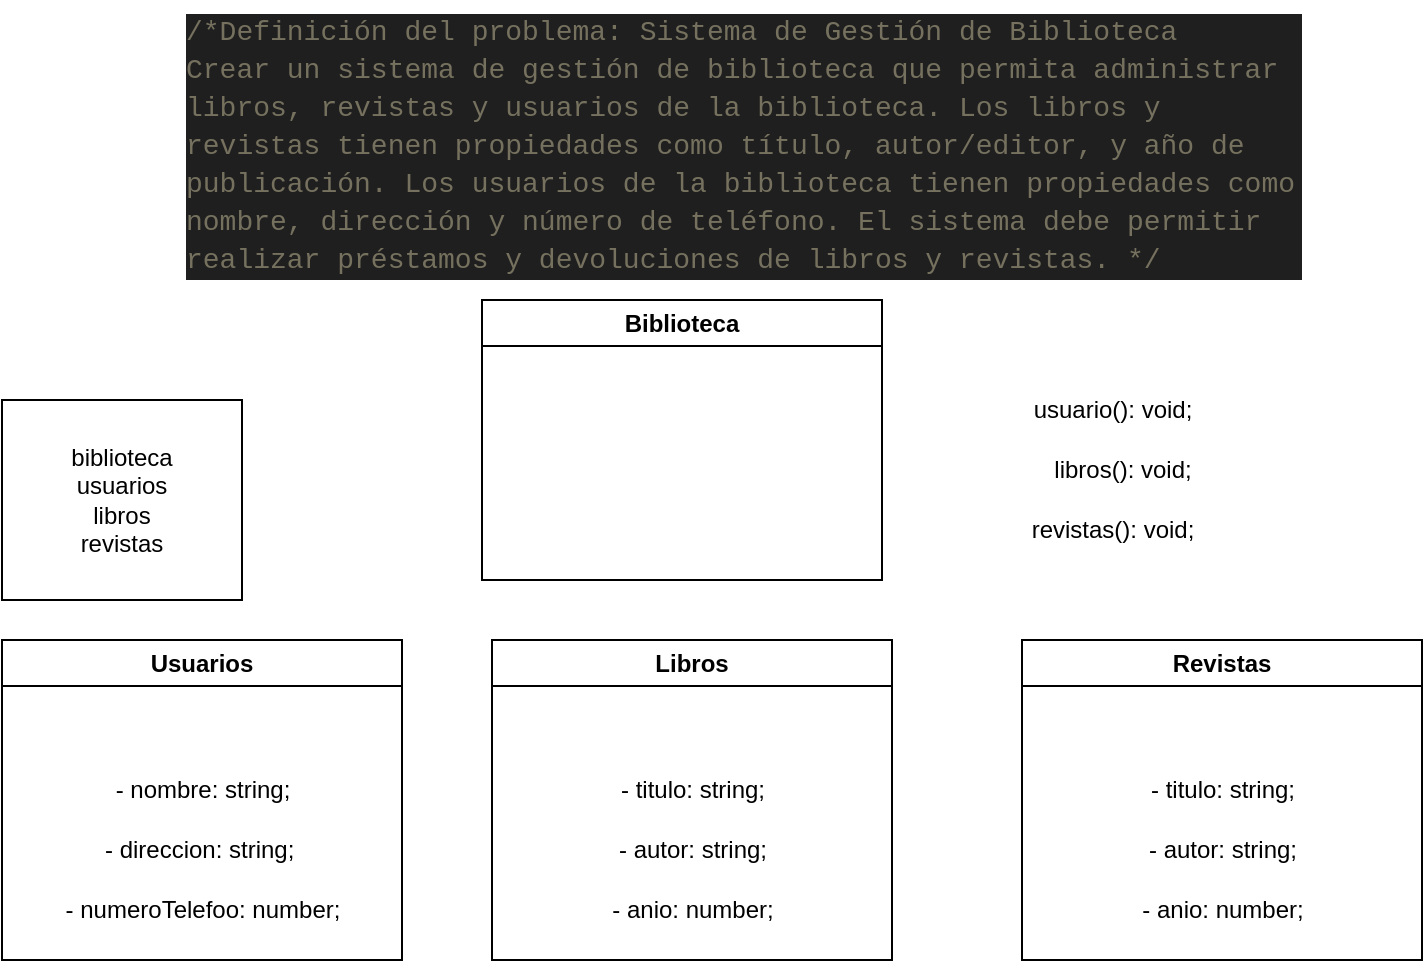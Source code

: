 <mxfile>
    <diagram id="fVyEBcq2I9s_V09cbrbK" name="Page-1">
        <mxGraphModel dx="896" dy="276" grid="1" gridSize="10" guides="1" tooltips="1" connect="1" arrows="1" fold="1" page="1" pageScale="1" pageWidth="850" pageHeight="1100" math="0" shadow="0">
            <root>
                <mxCell id="0"/>
                <mxCell id="1" parent="0"/>
                <mxCell id="2" value="&lt;div style=&quot;color: rgb(221, 221, 221); background-color: rgb(31, 31, 31); font-family: Consolas, &amp;quot;Courier New&amp;quot;, monospace; font-weight: normal; font-size: 14px; line-height: 19px;&quot;&gt;&lt;div&gt;&lt;span style=&quot;color: #75715e;&quot;&gt;/*Definición del problema: Sistema de Gestión de Biblioteca&lt;/span&gt;&lt;/div&gt;&lt;div&gt;&lt;span style=&quot;color: #75715e;&quot;&gt;Crear un sistema de gestión de biblioteca que permita administrar libros, revistas y usuarios de la biblioteca. Los libros y revistas tienen propiedades como título, autor/editor, y año de publicación. Los usuarios de la biblioteca tienen propiedades como nombre, dirección y número de teléfono. El sistema debe permitir realizar préstamos y devoluciones de libros y revistas. */&lt;/span&gt;&lt;/div&gt;&lt;/div&gt;" style="text;whiteSpace=wrap;html=1;" parent="1" vertex="1">
                    <mxGeometry x="170" width="560" height="160" as="geometry"/>
                </mxCell>
                <mxCell id="3" value="Biblioteca" style="swimlane;whiteSpace=wrap;html=1;startSize=23;" parent="1" vertex="1">
                    <mxGeometry x="320" y="150" width="200" height="140" as="geometry"/>
                </mxCell>
                <mxCell id="4" value="biblioteca&lt;br&gt;usuarios&lt;br&gt;libros &lt;br&gt;revistas" style="rounded=0;whiteSpace=wrap;html=1;" parent="1" vertex="1">
                    <mxGeometry x="80" y="200" width="120" height="100" as="geometry"/>
                </mxCell>
                <mxCell id="5" value="Usuarios" style="swimlane;whiteSpace=wrap;html=1;" parent="1" vertex="1">
                    <mxGeometry x="80" y="320" width="200" height="160" as="geometry"/>
                </mxCell>
                <mxCell id="11" value="- nombre: string;" style="text;html=1;align=center;verticalAlign=middle;resizable=0;points=[];autosize=1;strokeColor=none;fillColor=none;" parent="5" vertex="1">
                    <mxGeometry x="45" y="60" width="110" height="30" as="geometry"/>
                </mxCell>
                <mxCell id="14" value="- direccion: string;&amp;nbsp;" style="text;html=1;align=center;verticalAlign=middle;resizable=0;points=[];autosize=1;strokeColor=none;fillColor=none;" parent="5" vertex="1">
                    <mxGeometry x="40" y="90" width="120" height="30" as="geometry"/>
                </mxCell>
                <mxCell id="15" value="- numeroTelefoo: number;" style="text;html=1;align=center;verticalAlign=middle;resizable=0;points=[];autosize=1;strokeColor=none;fillColor=none;" parent="5" vertex="1">
                    <mxGeometry x="20" y="120" width="160" height="30" as="geometry"/>
                </mxCell>
                <mxCell id="12" value="Libros" style="swimlane;whiteSpace=wrap;html=1;" parent="1" vertex="1">
                    <mxGeometry x="325" y="320" width="200" height="160" as="geometry"/>
                </mxCell>
                <mxCell id="16" value="- titulo: string;" style="text;html=1;align=center;verticalAlign=middle;resizable=0;points=[];autosize=1;strokeColor=none;fillColor=none;" parent="12" vertex="1">
                    <mxGeometry x="50" y="60" width="100" height="30" as="geometry"/>
                </mxCell>
                <mxCell id="17" value="- anio: number;" style="text;html=1;align=center;verticalAlign=middle;resizable=0;points=[];autosize=1;strokeColor=none;fillColor=none;" parent="12" vertex="1">
                    <mxGeometry x="50" y="120" width="100" height="30" as="geometry"/>
                </mxCell>
                <mxCell id="18" value="- autor: string;" style="text;html=1;align=center;verticalAlign=middle;resizable=0;points=[];autosize=1;strokeColor=none;fillColor=none;" parent="12" vertex="1">
                    <mxGeometry x="50" y="90" width="100" height="30" as="geometry"/>
                </mxCell>
                <mxCell id="13" value="Revistas" style="swimlane;whiteSpace=wrap;html=1;" parent="1" vertex="1">
                    <mxGeometry x="590" y="320" width="200" height="160" as="geometry"/>
                </mxCell>
                <mxCell id="19" value="- titulo: string;" style="text;html=1;align=center;verticalAlign=middle;resizable=0;points=[];autosize=1;strokeColor=none;fillColor=none;" parent="13" vertex="1">
                    <mxGeometry x="50" y="60" width="100" height="30" as="geometry"/>
                </mxCell>
                <mxCell id="21" value="- autor: string;" style="text;html=1;align=center;verticalAlign=middle;resizable=0;points=[];autosize=1;strokeColor=none;fillColor=none;" parent="13" vertex="1">
                    <mxGeometry x="50" y="90" width="100" height="30" as="geometry"/>
                </mxCell>
                <mxCell id="22" value="- anio: number;" style="text;html=1;align=center;verticalAlign=middle;resizable=0;points=[];autosize=1;strokeColor=none;fillColor=none;" parent="13" vertex="1">
                    <mxGeometry x="50" y="120" width="100" height="30" as="geometry"/>
                </mxCell>
                <mxCell id="6" value="usuario(): void;" style="text;html=1;align=center;verticalAlign=middle;resizable=0;points=[];autosize=1;strokeColor=none;fillColor=none;" parent="1" vertex="1">
                    <mxGeometry x="585" y="190" width="100" height="30" as="geometry"/>
                </mxCell>
                <mxCell id="10" value="libros(): void;" style="text;html=1;align=center;verticalAlign=middle;resizable=0;points=[];autosize=1;strokeColor=none;fillColor=none;" parent="1" vertex="1">
                    <mxGeometry x="595" y="220" width="90" height="30" as="geometry"/>
                </mxCell>
                <mxCell id="8" value="revistas(): void;" style="text;html=1;align=center;verticalAlign=middle;resizable=0;points=[];autosize=1;strokeColor=none;fillColor=none;" parent="1" vertex="1">
                    <mxGeometry x="585" y="250" width="100" height="30" as="geometry"/>
                </mxCell>
            </root>
        </mxGraphModel>
    </diagram>
</mxfile>